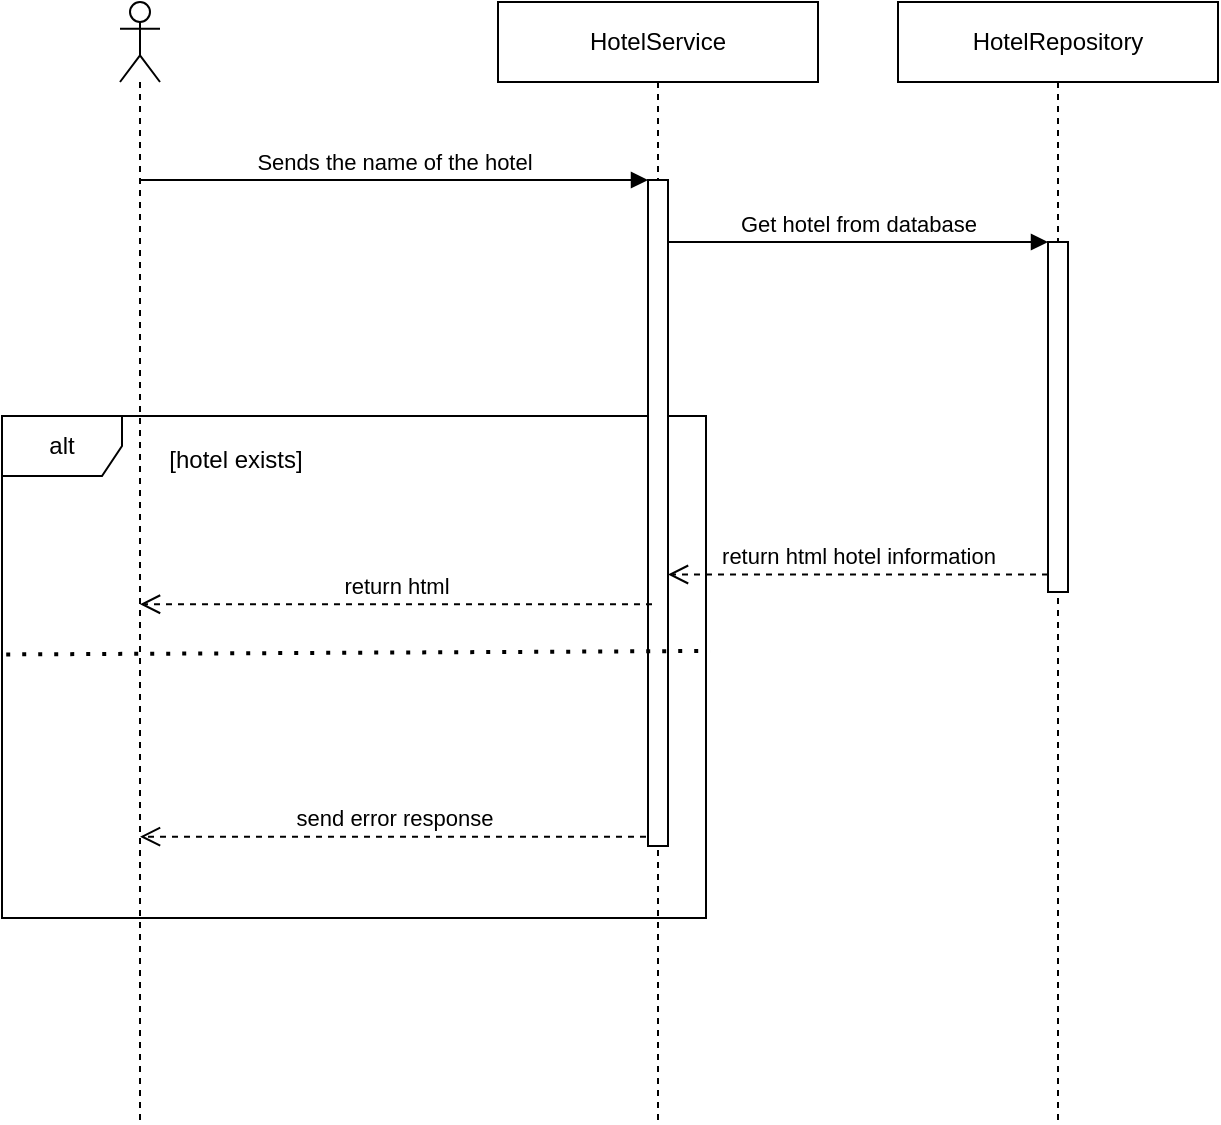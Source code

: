 <mxfile version="14.5.1" type="device" pages="3"><diagram id="x_ZHCHlTnXGiuVbXrAX5" name="One Layer"><mxGraphModel dx="1086" dy="966" grid="0" gridSize="10" guides="1" tooltips="1" connect="0" arrows="1" fold="1" page="1" pageScale="1" pageWidth="850" pageHeight="1100" math="0" shadow="0"><root><mxCell id="2uD_j4jd1eJLLFQjrpH1-0"/><mxCell id="2uD_j4jd1eJLLFQjrpH1-1" parent="2uD_j4jd1eJLLFQjrpH1-0"/><mxCell id="QeYZC414sW1mc_Kv4_Oh-0" value="alt" style="shape=umlFrame;whiteSpace=wrap;html=1;" vertex="1" parent="2uD_j4jd1eJLLFQjrpH1-1"><mxGeometry x="31" y="247" width="352" height="251" as="geometry"/></mxCell><mxCell id="cr4RmgXRts4OdcJpr1zV-1" value="" style="shape=umlLifeline;participant=umlActor;perimeter=lifelinePerimeter;whiteSpace=wrap;html=1;container=1;collapsible=0;recursiveResize=0;verticalAlign=top;spacingTop=36;outlineConnect=0;" parent="2uD_j4jd1eJLLFQjrpH1-1" vertex="1"><mxGeometry x="90" y="40" width="20" height="560" as="geometry"/></mxCell><mxCell id="cr4RmgXRts4OdcJpr1zV-2" value="HotelService" style="shape=umlLifeline;perimeter=lifelinePerimeter;whiteSpace=wrap;html=1;container=1;collapsible=0;recursiveResize=0;outlineConnect=0;" parent="2uD_j4jd1eJLLFQjrpH1-1" vertex="1"><mxGeometry x="279" y="40" width="160" height="560" as="geometry"/></mxCell><mxCell id="cr4RmgXRts4OdcJpr1zV-3" value="" style="html=1;points=[];perimeter=orthogonalPerimeter;" parent="cr4RmgXRts4OdcJpr1zV-2" vertex="1"><mxGeometry x="75" y="89" width="10" height="333" as="geometry"/></mxCell><mxCell id="cr4RmgXRts4OdcJpr1zV-4" value="Sends the name of the hotel" style="html=1;verticalAlign=bottom;endArrow=block;entryX=0;entryY=0;" parent="2uD_j4jd1eJLLFQjrpH1-1" source="cr4RmgXRts4OdcJpr1zV-1" target="cr4RmgXRts4OdcJpr1zV-3" edge="1"><mxGeometry relative="1" as="geometry"><mxPoint x="220" y="120" as="sourcePoint"/></mxGeometry></mxCell><mxCell id="cr4RmgXRts4OdcJpr1zV-5" value="HotelRepository" style="shape=umlLifeline;perimeter=lifelinePerimeter;whiteSpace=wrap;html=1;container=1;collapsible=0;recursiveResize=0;outlineConnect=0;" parent="2uD_j4jd1eJLLFQjrpH1-1" vertex="1"><mxGeometry x="479" y="40" width="160" height="560" as="geometry"/></mxCell><mxCell id="cr4RmgXRts4OdcJpr1zV-6" value="" style="html=1;points=[];perimeter=orthogonalPerimeter;" parent="cr4RmgXRts4OdcJpr1zV-5" vertex="1"><mxGeometry x="75" y="120" width="10" height="175" as="geometry"/></mxCell><mxCell id="cr4RmgXRts4OdcJpr1zV-10" value="Get hotel from database" style="html=1;verticalAlign=bottom;endArrow=block;entryX=0;entryY=0;" parent="2uD_j4jd1eJLLFQjrpH1-1" source="cr4RmgXRts4OdcJpr1zV-3" target="cr4RmgXRts4OdcJpr1zV-6" edge="1"><mxGeometry relative="1" as="geometry"><mxPoint x="399" y="160" as="sourcePoint"/></mxGeometry></mxCell><mxCell id="cr4RmgXRts4OdcJpr1zV-11" value="return html hotel information" style="html=1;verticalAlign=bottom;endArrow=open;dashed=1;endSize=8;exitX=0;exitY=0.95;" parent="2uD_j4jd1eJLLFQjrpH1-1" source="cr4RmgXRts4OdcJpr1zV-6" target="cr4RmgXRts4OdcJpr1zV-3" edge="1"><mxGeometry relative="1" as="geometry"><mxPoint x="479" y="236" as="targetPoint"/></mxGeometry></mxCell><mxCell id="cr4RmgXRts4OdcJpr1zV-17" value="send error response" style="html=1;verticalAlign=bottom;endArrow=open;dashed=1;endSize=8;exitX=-0.1;exitY=0.986;exitDx=0;exitDy=0;exitPerimeter=0;" parent="2uD_j4jd1eJLLFQjrpH1-1" source="cr4RmgXRts4OdcJpr1zV-3" target="cr4RmgXRts4OdcJpr1zV-1" edge="1"><mxGeometry relative="1" as="geometry"><mxPoint x="310" y="410" as="sourcePoint"/><mxPoint x="230" y="410" as="targetPoint"/></mxGeometry></mxCell><mxCell id="QeYZC414sW1mc_Kv4_Oh-1" value="" style="endArrow=none;dashed=1;html=1;dashPattern=1 3;strokeWidth=2;exitX=0.006;exitY=0.475;exitDx=0;exitDy=0;exitPerimeter=0;entryX=1.006;entryY=0.468;entryDx=0;entryDy=0;entryPerimeter=0;" edge="1" parent="2uD_j4jd1eJLLFQjrpH1-1" source="QeYZC414sW1mc_Kv4_Oh-0" target="QeYZC414sW1mc_Kv4_Oh-0"><mxGeometry width="50" height="50" relative="1" as="geometry"><mxPoint x="399" y="517" as="sourcePoint"/><mxPoint x="449" y="467" as="targetPoint"/></mxGeometry></mxCell><mxCell id="QeYZC414sW1mc_Kv4_Oh-2" value="[hotel exists]" style="text;html=1;strokeColor=none;fillColor=none;align=center;verticalAlign=middle;whiteSpace=wrap;rounded=0;" vertex="1" parent="2uD_j4jd1eJLLFQjrpH1-1"><mxGeometry x="106" y="259" width="84" height="20" as="geometry"/></mxCell><mxCell id="QeYZC414sW1mc_Kv4_Oh-3" value="return html" style="html=1;verticalAlign=bottom;endArrow=open;dashed=1;endSize=8;exitX=0.2;exitY=0.637;exitDx=0;exitDy=0;exitPerimeter=0;" edge="1" parent="2uD_j4jd1eJLLFQjrpH1-1" source="cr4RmgXRts4OdcJpr1zV-3" target="cr4RmgXRts4OdcJpr1zV-1"><mxGeometry relative="1" as="geometry"><mxPoint x="152" y="340" as="targetPoint"/><mxPoint x="342" y="340" as="sourcePoint"/></mxGeometry></mxCell></root></mxGraphModel></diagram><diagram id="vFnjdVLNKIsf7N3q49Rw" name="Page-2"><mxGraphModel dx="1936" dy="966" grid="0" gridSize="10" guides="1" tooltips="1" connect="1" arrows="1" fold="1" page="1" pageScale="1" pageWidth="850" pageHeight="1100" math="0" shadow="0"><root><mxCell id="C3ly73quBevDQPbKkpcV-0"/><mxCell id="C3ly73quBevDQPbKkpcV-1" parent="C3ly73quBevDQPbKkpcV-0"/><mxCell id="ibqarFOxF7vpBKu2m6j2-1" value="alt" style="shape=umlFrame;whiteSpace=wrap;html=1;" vertex="1" parent="C3ly73quBevDQPbKkpcV-1"><mxGeometry y="185" width="633" height="401" as="geometry"/></mxCell><mxCell id="C3ly73quBevDQPbKkpcV-2" value="alt" style="shape=umlFrame;whiteSpace=wrap;html=1;" vertex="1" parent="C3ly73quBevDQPbKkpcV-1"><mxGeometry x="10" y="248" width="534" height="251" as="geometry"/></mxCell><mxCell id="C3ly73quBevDQPbKkpcV-3" value="" style="shape=umlLifeline;participant=umlActor;perimeter=lifelinePerimeter;whiteSpace=wrap;html=1;container=1;collapsible=0;recursiveResize=0;verticalAlign=top;spacingTop=36;outlineConnect=0;" vertex="1" parent="C3ly73quBevDQPbKkpcV-1"><mxGeometry x="26" y="43" width="20" height="560" as="geometry"/></mxCell><mxCell id="C3ly73quBevDQPbKkpcV-4" value="HotelService" style="shape=umlLifeline;perimeter=lifelinePerimeter;whiteSpace=wrap;html=1;container=1;collapsible=0;recursiveResize=0;outlineConnect=0;" vertex="1" parent="C3ly73quBevDQPbKkpcV-1"><mxGeometry x="440" y="41" width="160" height="560" as="geometry"/></mxCell><mxCell id="C3ly73quBevDQPbKkpcV-5" value="" style="html=1;points=[];perimeter=orthogonalPerimeter;" vertex="1" parent="C3ly73quBevDQPbKkpcV-4"><mxGeometry x="75" y="89" width="10" height="333" as="geometry"/></mxCell><mxCell id="C3ly73quBevDQPbKkpcV-6" value="Sends the name of the hotel" style="html=1;verticalAlign=bottom;endArrow=block;entryX=0;entryY=0;exitX=0.4;exitY=0.005;exitDx=0;exitDy=0;exitPerimeter=0;" edge="1" parent="C3ly73quBevDQPbKkpcV-1" source="C3ly73quBevDQPbKkpcV-13" target="C3ly73quBevDQPbKkpcV-5"><mxGeometry relative="1" as="geometry"><mxPoint x="252" y="130" as="sourcePoint"/></mxGeometry></mxCell><mxCell id="C3ly73quBevDQPbKkpcV-7" value="HotelRepository" style="shape=umlLifeline;perimeter=lifelinePerimeter;whiteSpace=wrap;html=1;container=1;collapsible=0;recursiveResize=0;outlineConnect=0;" vertex="1" parent="C3ly73quBevDQPbKkpcV-1"><mxGeometry x="640" y="41" width="160" height="560" as="geometry"/></mxCell><mxCell id="C3ly73quBevDQPbKkpcV-8" value="" style="html=1;points=[];perimeter=orthogonalPerimeter;" vertex="1" parent="C3ly73quBevDQPbKkpcV-7"><mxGeometry x="75" y="120" width="10" height="175" as="geometry"/></mxCell><mxCell id="C3ly73quBevDQPbKkpcV-9" value="Get hotel from database" style="html=1;verticalAlign=bottom;endArrow=block;entryX=0;entryY=0;" edge="1" parent="C3ly73quBevDQPbKkpcV-1" source="C3ly73quBevDQPbKkpcV-5" target="C3ly73quBevDQPbKkpcV-8"><mxGeometry relative="1" as="geometry"><mxPoint x="560" y="161" as="sourcePoint"/></mxGeometry></mxCell><mxCell id="C3ly73quBevDQPbKkpcV-10" value="return html hotel information" style="html=1;verticalAlign=bottom;endArrow=open;dashed=1;endSize=8;exitX=0;exitY=0.95;" edge="1" parent="C3ly73quBevDQPbKkpcV-1" source="C3ly73quBevDQPbKkpcV-8" target="C3ly73quBevDQPbKkpcV-5"><mxGeometry relative="1" as="geometry"><mxPoint x="640" y="237" as="targetPoint"/></mxGeometry></mxCell><mxCell id="C3ly73quBevDQPbKkpcV-11" value="send error response" style="html=1;verticalAlign=bottom;endArrow=open;dashed=1;endSize=8;exitX=-0.1;exitY=0.986;exitDx=0;exitDy=0;exitPerimeter=0;entryX=0.9;entryY=0.794;entryDx=0;entryDy=0;entryPerimeter=0;" edge="1" parent="C3ly73quBevDQPbKkpcV-1" source="C3ly73quBevDQPbKkpcV-5" target="C3ly73quBevDQPbKkpcV-13"><mxGeometry relative="1" as="geometry"><mxPoint x="471" y="411" as="sourcePoint"/><mxPoint x="115" y="458" as="targetPoint"/></mxGeometry></mxCell><mxCell id="C3ly73quBevDQPbKkpcV-12" value="WebClient" style="shape=umlLifeline;perimeter=lifelinePerimeter;whiteSpace=wrap;html=1;container=1;collapsible=0;recursiveResize=0;outlineConnect=0;" vertex="1" parent="C3ly73quBevDQPbKkpcV-1"><mxGeometry x="167" y="41" width="160" height="560" as="geometry"/></mxCell><mxCell id="C3ly73quBevDQPbKkpcV-13" value="" style="html=1;points=[];perimeter=orthogonalPerimeter;" vertex="1" parent="C3ly73quBevDQPbKkpcV-12"><mxGeometry x="77" y="89" width="10" height="413" as="geometry"/></mxCell><mxCell id="C3ly73quBevDQPbKkpcV-16" value="" style="endArrow=none;dashed=1;html=1;dashPattern=1 3;strokeWidth=2;exitX=0.006;exitY=0.475;exitDx=0;exitDy=0;exitPerimeter=0;entryX=1.006;entryY=0.468;entryDx=0;entryDy=0;entryPerimeter=0;" edge="1" parent="C3ly73quBevDQPbKkpcV-1" source="C3ly73quBevDQPbKkpcV-2" target="C3ly73quBevDQPbKkpcV-2"><mxGeometry width="50" height="50" relative="1" as="geometry"><mxPoint x="560" y="518" as="sourcePoint"/><mxPoint x="610" y="468" as="targetPoint"/></mxGeometry></mxCell><mxCell id="C3ly73quBevDQPbKkpcV-17" value="[hotel exists]" style="text;html=1;strokeColor=none;fillColor=none;align=center;verticalAlign=middle;whiteSpace=wrap;rounded=0;" vertex="1" parent="C3ly73quBevDQPbKkpcV-1"><mxGeometry x="267" y="260" width="84" height="20" as="geometry"/></mxCell><mxCell id="C3ly73quBevDQPbKkpcV-18" value="return html" style="html=1;verticalAlign=bottom;endArrow=open;dashed=1;endSize=8;exitX=0.2;exitY=0.637;exitDx=0;exitDy=0;exitPerimeter=0;entryX=1.3;entryY=0.523;entryDx=0;entryDy=0;entryPerimeter=0;" edge="1" parent="C3ly73quBevDQPbKkpcV-1" source="C3ly73quBevDQPbKkpcV-5" target="C3ly73quBevDQPbKkpcV-13"><mxGeometry relative="1" as="geometry"><mxPoint x="150" y="342" as="targetPoint"/><mxPoint x="503" y="341" as="sourcePoint"/></mxGeometry></mxCell><mxCell id="ibqarFOxF7vpBKu2m6j2-0" value="Makes call to see hotel" style="html=1;verticalAlign=bottom;endArrow=block;" edge="1" parent="C3ly73quBevDQPbKkpcV-1" source="C3ly73quBevDQPbKkpcV-3" target="C3ly73quBevDQPbKkpcV-12"><mxGeometry width="80" relative="1" as="geometry"><mxPoint x="47" y="146" as="sourcePoint"/><mxPoint x="141" y="112" as="targetPoint"/><Array as="points"><mxPoint x="132" y="134"/></Array></mxGeometry></mxCell><mxCell id="ibqarFOxF7vpBKu2m6j2-2" value="[is logged in]" style="text;html=1;strokeColor=none;fillColor=none;align=center;verticalAlign=middle;whiteSpace=wrap;rounded=0;" vertex="1" parent="C3ly73quBevDQPbKkpcV-1"><mxGeometry x="65" y="200" width="84" height="20" as="geometry"/></mxCell><mxCell id="ibqarFOxF7vpBKu2m6j2-3" value="" style="endArrow=none;dashed=1;html=1;dashPattern=1 3;strokeWidth=2;exitX=0;exitY=0.813;exitDx=0;exitDy=0;exitPerimeter=0;entryX=1.003;entryY=0.808;entryDx=0;entryDy=0;entryPerimeter=0;" edge="1" parent="C3ly73quBevDQPbKkpcV-1" source="ibqarFOxF7vpBKu2m6j2-1" target="ibqarFOxF7vpBKu2m6j2-1"><mxGeometry width="50" height="50" relative="1" as="geometry"><mxPoint x="399" y="517" as="sourcePoint"/><mxPoint x="449" y="467" as="targetPoint"/></mxGeometry></mxCell><mxCell id="ibqarFOxF7vpBKu2m6j2-4" value="return unauthorized response" style="html=1;verticalAlign=bottom;endArrow=open;dashed=1;endSize=8;exitX=0.9;exitY=0.973;exitDx=0;exitDy=0;exitPerimeter=0;" edge="1" parent="C3ly73quBevDQPbKkpcV-1" source="C3ly73quBevDQPbKkpcV-13" target="C3ly73quBevDQPbKkpcV-3"><mxGeometry relative="1" as="geometry"><mxPoint x="464" y="492" as="sourcePoint"/><mxPoint x="384" y="492" as="targetPoint"/></mxGeometry></mxCell><mxCell id="ibqarFOxF7vpBKu2m6j2-6" value="return webpage" style="html=1;verticalAlign=bottom;endArrow=open;dashed=1;endSize=8;" edge="1" parent="C3ly73quBevDQPbKkpcV-1" target="C3ly73quBevDQPbKkpcV-3"><mxGeometry relative="1" as="geometry"><mxPoint x="242" y="358" as="sourcePoint"/><mxPoint x="162" y="358" as="targetPoint"/></mxGeometry></mxCell><mxCell id="ibqarFOxF7vpBKu2m6j2-7" value="inform user that hotel does not exist" style="html=1;verticalAlign=bottom;endArrow=open;dashed=1;endSize=8;exitX=1.2;exitY=0.86;exitDx=0;exitDy=0;exitPerimeter=0;" edge="1" parent="C3ly73quBevDQPbKkpcV-1" source="C3ly73quBevDQPbKkpcV-13" target="C3ly73quBevDQPbKkpcV-3"><mxGeometry relative="1" as="geometry"><mxPoint x="168" y="492" as="sourcePoint"/><mxPoint x="384" y="492" as="targetPoint"/></mxGeometry></mxCell></root></mxGraphModel></diagram><diagram id="XJ_rrQb-WupDyJZxpf6B" name="Page-3"><mxGraphModel dx="1086" dy="966" grid="0" gridSize="10" guides="1" tooltips="1" connect="1" arrows="1" fold="1" page="1" pageScale="1" pageWidth="850" pageHeight="1100" math="0" shadow="0"><root><mxCell id="csaCmwoLNCWVXuLxGUB6-0"/><mxCell id="csaCmwoLNCWVXuLxGUB6-1" parent="csaCmwoLNCWVXuLxGUB6-0"/><mxCell id="D7D-nIutW-qph3zSohQO-0" value="HotelService" style="shape=umlLifeline;perimeter=lifelinePerimeter;whiteSpace=wrap;html=1;container=1;collapsible=0;recursiveResize=0;outlineConnect=0;" vertex="1" parent="csaCmwoLNCWVXuLxGUB6-1"><mxGeometry x="40" y="40" width="160" height="560" as="geometry"/></mxCell><mxCell id="D7D-nIutW-qph3zSohQO-1" value="" style="html=1;points=[];perimeter=orthogonalPerimeter;" vertex="1" parent="D7D-nIutW-qph3zSohQO-0"><mxGeometry x="75" y="89" width="10" height="333" as="geometry"/></mxCell><mxCell id="D7D-nIutW-qph3zSohQO-2" value="HotelRepository" style="shape=umlLifeline;perimeter=lifelinePerimeter;whiteSpace=wrap;html=1;container=1;collapsible=0;recursiveResize=0;outlineConnect=0;" vertex="1" parent="csaCmwoLNCWVXuLxGUB6-1"><mxGeometry x="240" y="40" width="160" height="560" as="geometry"/></mxCell><mxCell id="D7D-nIutW-qph3zSohQO-3" value="" style="html=1;points=[];perimeter=orthogonalPerimeter;" vertex="1" parent="D7D-nIutW-qph3zSohQO-2"><mxGeometry x="75" y="120" width="10" height="175" as="geometry"/></mxCell><mxCell id="D7D-nIutW-qph3zSohQO-4" value="Send email" style="html=1;verticalAlign=bottom;endArrow=block;entryX=0;entryY=0;" edge="1" parent="csaCmwoLNCWVXuLxGUB6-1" source="D7D-nIutW-qph3zSohQO-1" target="D7D-nIutW-qph3zSohQO-3"><mxGeometry relative="1" as="geometry"><mxPoint x="160" y="160" as="sourcePoint"/></mxGeometry></mxCell><mxCell id="D7D-nIutW-qph3zSohQO-5" value="return sucess response" style="html=1;verticalAlign=bottom;endArrow=open;dashed=1;endSize=8;exitX=0;exitY=0.95;" edge="1" parent="csaCmwoLNCWVXuLxGUB6-1" source="D7D-nIutW-qph3zSohQO-3" target="D7D-nIutW-qph3zSohQO-1"><mxGeometry relative="1" as="geometry"><mxPoint x="240" y="236" as="targetPoint"/></mxGeometry></mxCell><mxCell id="BP--sVmmPsuiVztpAtFS-1" value="Sendgrid API" style="shape=umlLifeline;perimeter=lifelinePerimeter;whiteSpace=wrap;html=1;container=1;collapsible=0;recursiveResize=0;outlineConnect=0;" vertex="1" parent="csaCmwoLNCWVXuLxGUB6-1"><mxGeometry x="446" y="40" width="160" height="560" as="geometry"/></mxCell><mxCell id="BP--sVmmPsuiVztpAtFS-2" value="" style="html=1;points=[];perimeter=orthogonalPerimeter;" vertex="1" parent="BP--sVmmPsuiVztpAtFS-1"><mxGeometry x="75" y="148" width="10" height="120" as="geometry"/></mxCell><mxCell id="BP--sVmmPsuiVztpAtFS-3" value="Forward email information to Sendgrid API" style="html=1;verticalAlign=bottom;endArrow=block;exitX=1.2;exitY=0.206;exitDx=0;exitDy=0;exitPerimeter=0;" edge="1" parent="csaCmwoLNCWVXuLxGUB6-1" source="D7D-nIutW-qph3zSohQO-3" target="BP--sVmmPsuiVztpAtFS-1"><mxGeometry width="80" relative="1" as="geometry"><mxPoint x="384" y="492" as="sourcePoint"/><mxPoint x="464" y="492" as="targetPoint"/></mxGeometry></mxCell><mxCell id="BP--sVmmPsuiVztpAtFS-4" value="return confirmation response" style="html=1;verticalAlign=bottom;endArrow=open;dashed=1;endSize=8;exitX=0.3;exitY=0.992;exitDx=0;exitDy=0;exitPerimeter=0;" edge="1" parent="csaCmwoLNCWVXuLxGUB6-1" source="BP--sVmmPsuiVztpAtFS-2" target="D7D-nIutW-qph3zSohQO-2"><mxGeometry relative="1" as="geometry"><mxPoint x="464" y="492" as="sourcePoint"/><mxPoint x="384" y="492" as="targetPoint"/></mxGeometry></mxCell></root></mxGraphModel></diagram></mxfile>